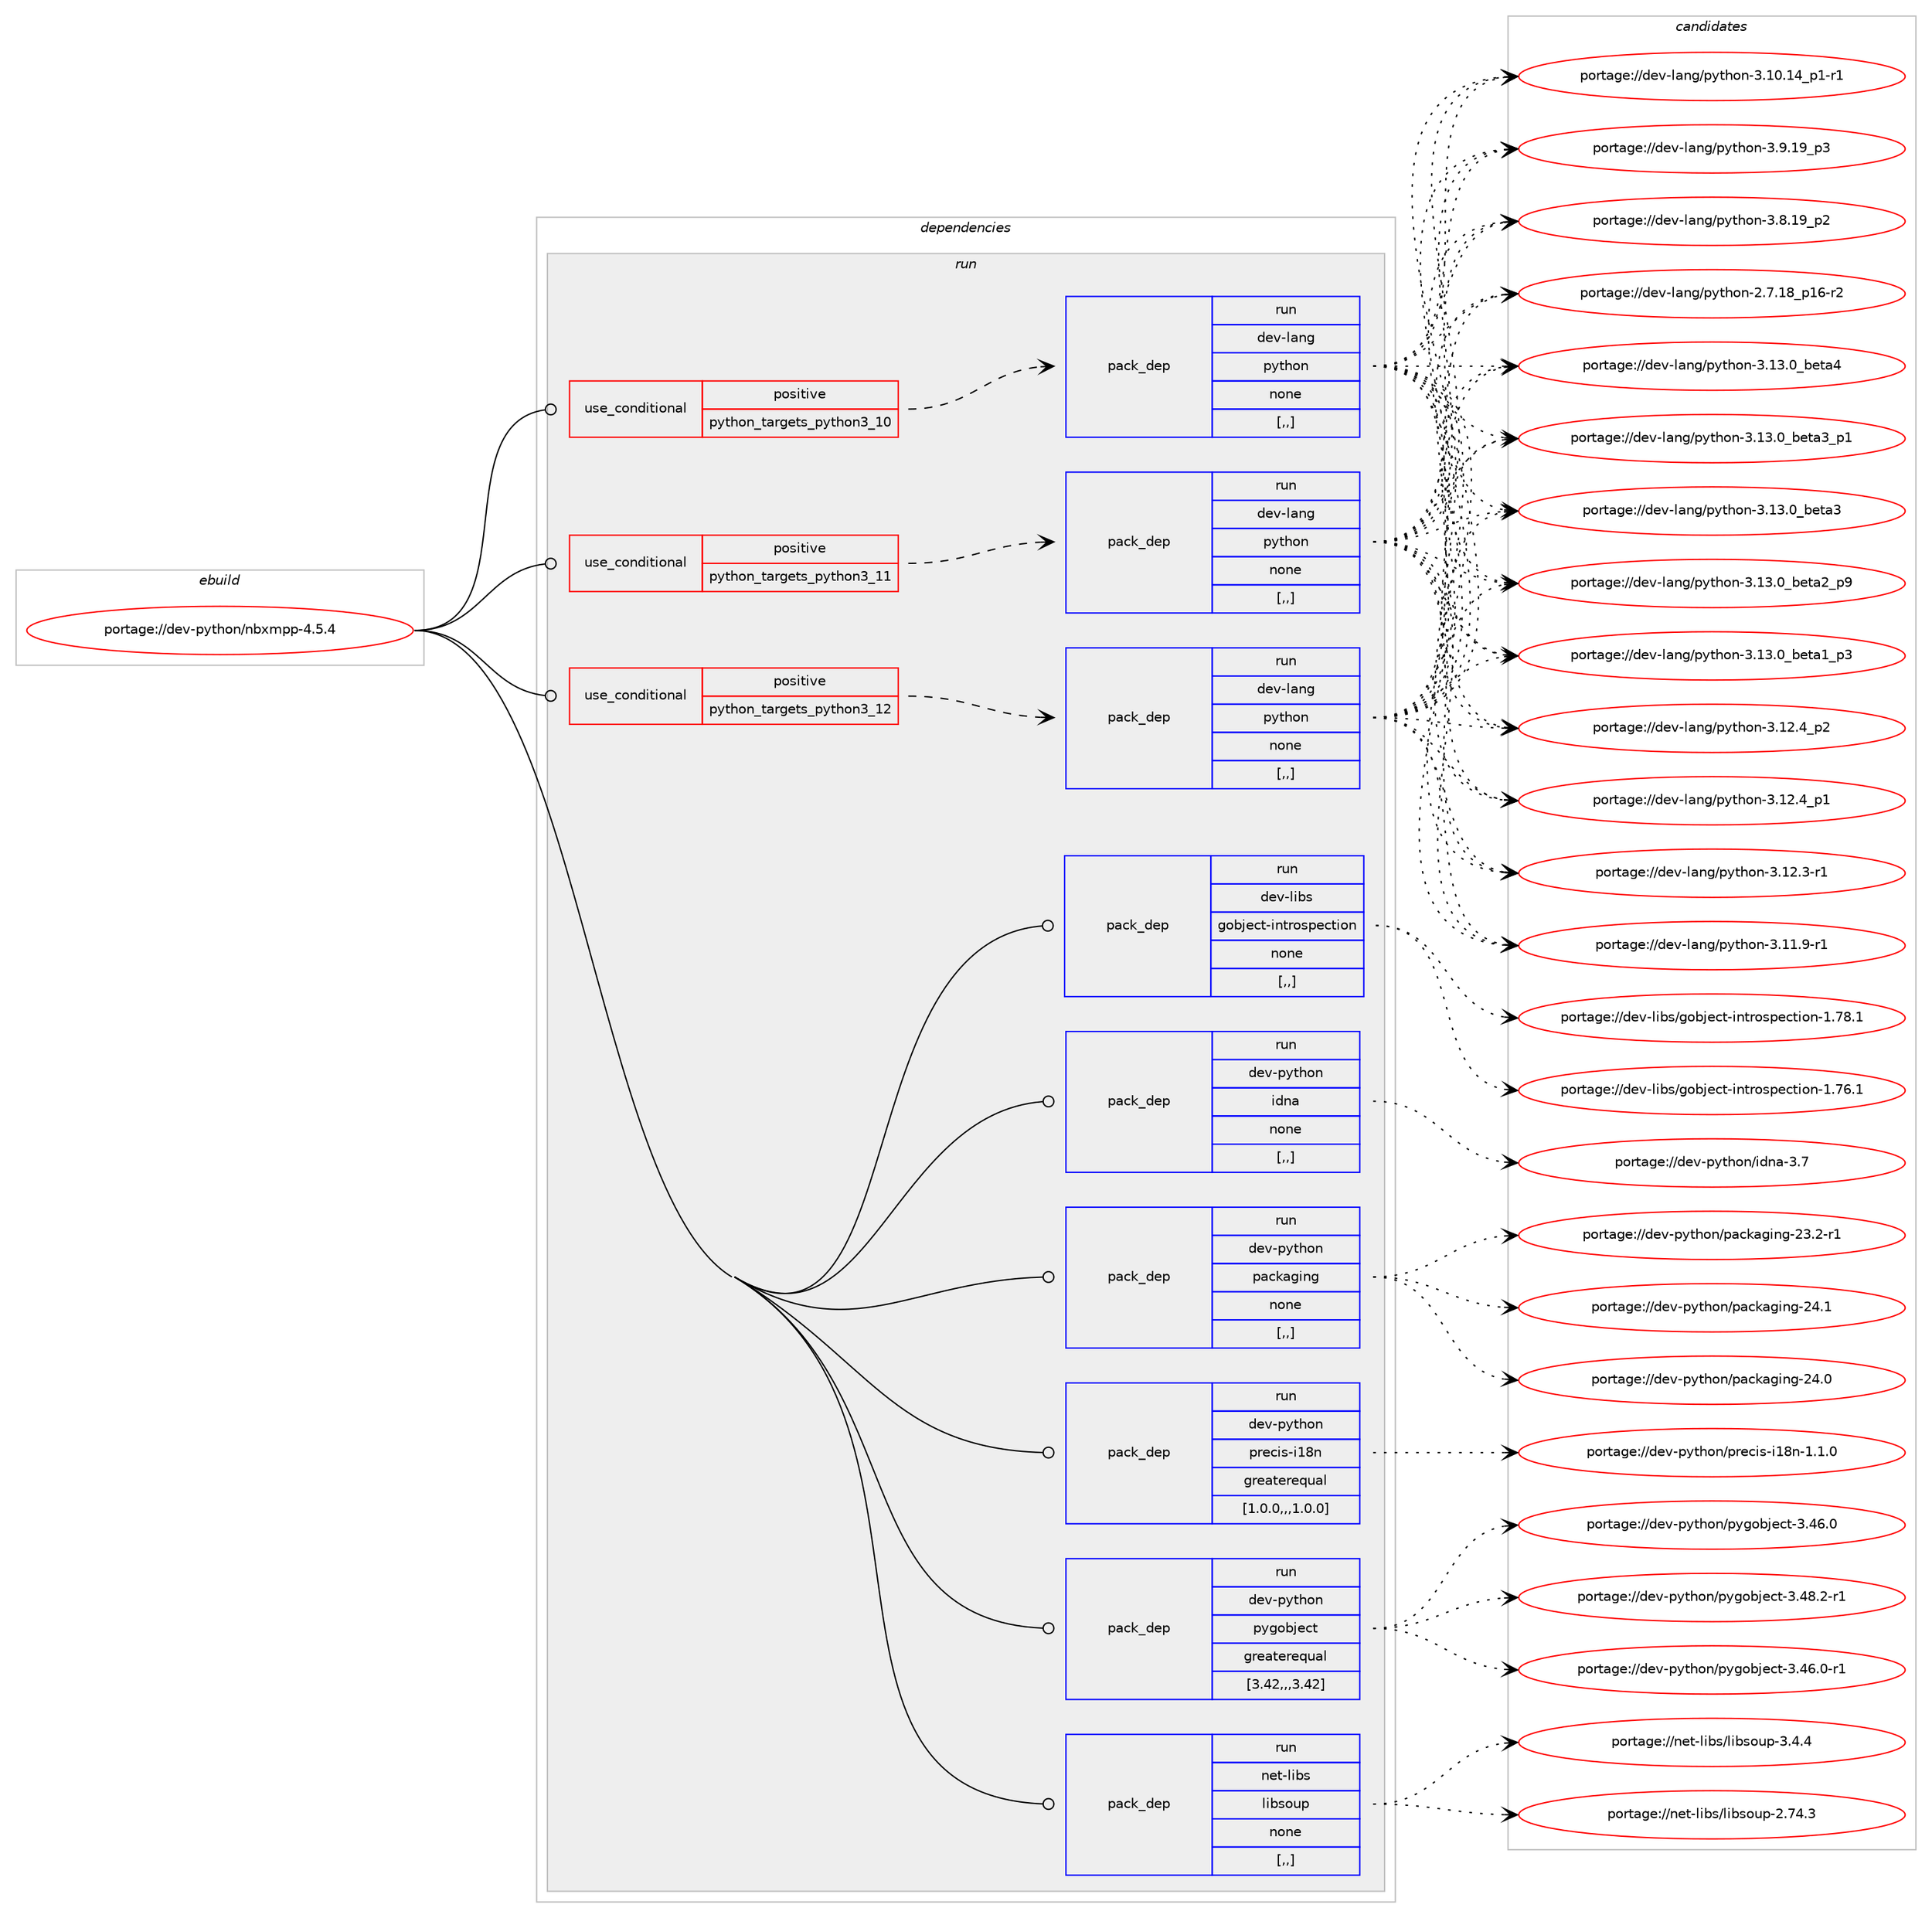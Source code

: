 digraph prolog {

# *************
# Graph options
# *************

newrank=true;
concentrate=true;
compound=true;
graph [rankdir=LR,fontname=Helvetica,fontsize=10,ranksep=1.5];#, ranksep=2.5, nodesep=0.2];
edge  [arrowhead=vee];
node  [fontname=Helvetica,fontsize=10];

# **********
# The ebuild
# **********

subgraph cluster_leftcol {
color=gray;
label=<<i>ebuild</i>>;
id [label="portage://dev-python/nbxmpp-4.5.4", color=red, width=4, href="../dev-python/nbxmpp-4.5.4.svg"];
}

# ****************
# The dependencies
# ****************

subgraph cluster_midcol {
color=gray;
label=<<i>dependencies</i>>;
subgraph cluster_compile {
fillcolor="#eeeeee";
style=filled;
label=<<i>compile</i>>;
}
subgraph cluster_compileandrun {
fillcolor="#eeeeee";
style=filled;
label=<<i>compile and run</i>>;
}
subgraph cluster_run {
fillcolor="#eeeeee";
style=filled;
label=<<i>run</i>>;
subgraph cond35276 {
dependency152598 [label=<<TABLE BORDER="0" CELLBORDER="1" CELLSPACING="0" CELLPADDING="4"><TR><TD ROWSPAN="3" CELLPADDING="10">use_conditional</TD></TR><TR><TD>positive</TD></TR><TR><TD>python_targets_python3_10</TD></TR></TABLE>>, shape=none, color=red];
subgraph pack116072 {
dependency152599 [label=<<TABLE BORDER="0" CELLBORDER="1" CELLSPACING="0" CELLPADDING="4" WIDTH="220"><TR><TD ROWSPAN="6" CELLPADDING="30">pack_dep</TD></TR><TR><TD WIDTH="110">run</TD></TR><TR><TD>dev-lang</TD></TR><TR><TD>python</TD></TR><TR><TD>none</TD></TR><TR><TD>[,,]</TD></TR></TABLE>>, shape=none, color=blue];
}
dependency152598:e -> dependency152599:w [weight=20,style="dashed",arrowhead="vee"];
}
id:e -> dependency152598:w [weight=20,style="solid",arrowhead="odot"];
subgraph cond35277 {
dependency152600 [label=<<TABLE BORDER="0" CELLBORDER="1" CELLSPACING="0" CELLPADDING="4"><TR><TD ROWSPAN="3" CELLPADDING="10">use_conditional</TD></TR><TR><TD>positive</TD></TR><TR><TD>python_targets_python3_11</TD></TR></TABLE>>, shape=none, color=red];
subgraph pack116073 {
dependency152601 [label=<<TABLE BORDER="0" CELLBORDER="1" CELLSPACING="0" CELLPADDING="4" WIDTH="220"><TR><TD ROWSPAN="6" CELLPADDING="30">pack_dep</TD></TR><TR><TD WIDTH="110">run</TD></TR><TR><TD>dev-lang</TD></TR><TR><TD>python</TD></TR><TR><TD>none</TD></TR><TR><TD>[,,]</TD></TR></TABLE>>, shape=none, color=blue];
}
dependency152600:e -> dependency152601:w [weight=20,style="dashed",arrowhead="vee"];
}
id:e -> dependency152600:w [weight=20,style="solid",arrowhead="odot"];
subgraph cond35278 {
dependency152602 [label=<<TABLE BORDER="0" CELLBORDER="1" CELLSPACING="0" CELLPADDING="4"><TR><TD ROWSPAN="3" CELLPADDING="10">use_conditional</TD></TR><TR><TD>positive</TD></TR><TR><TD>python_targets_python3_12</TD></TR></TABLE>>, shape=none, color=red];
subgraph pack116074 {
dependency152603 [label=<<TABLE BORDER="0" CELLBORDER="1" CELLSPACING="0" CELLPADDING="4" WIDTH="220"><TR><TD ROWSPAN="6" CELLPADDING="30">pack_dep</TD></TR><TR><TD WIDTH="110">run</TD></TR><TR><TD>dev-lang</TD></TR><TR><TD>python</TD></TR><TR><TD>none</TD></TR><TR><TD>[,,]</TD></TR></TABLE>>, shape=none, color=blue];
}
dependency152602:e -> dependency152603:w [weight=20,style="dashed",arrowhead="vee"];
}
id:e -> dependency152602:w [weight=20,style="solid",arrowhead="odot"];
subgraph pack116075 {
dependency152604 [label=<<TABLE BORDER="0" CELLBORDER="1" CELLSPACING="0" CELLPADDING="4" WIDTH="220"><TR><TD ROWSPAN="6" CELLPADDING="30">pack_dep</TD></TR><TR><TD WIDTH="110">run</TD></TR><TR><TD>dev-libs</TD></TR><TR><TD>gobject-introspection</TD></TR><TR><TD>none</TD></TR><TR><TD>[,,]</TD></TR></TABLE>>, shape=none, color=blue];
}
id:e -> dependency152604:w [weight=20,style="solid",arrowhead="odot"];
subgraph pack116076 {
dependency152605 [label=<<TABLE BORDER="0" CELLBORDER="1" CELLSPACING="0" CELLPADDING="4" WIDTH="220"><TR><TD ROWSPAN="6" CELLPADDING="30">pack_dep</TD></TR><TR><TD WIDTH="110">run</TD></TR><TR><TD>dev-python</TD></TR><TR><TD>idna</TD></TR><TR><TD>none</TD></TR><TR><TD>[,,]</TD></TR></TABLE>>, shape=none, color=blue];
}
id:e -> dependency152605:w [weight=20,style="solid",arrowhead="odot"];
subgraph pack116077 {
dependency152606 [label=<<TABLE BORDER="0" CELLBORDER="1" CELLSPACING="0" CELLPADDING="4" WIDTH="220"><TR><TD ROWSPAN="6" CELLPADDING="30">pack_dep</TD></TR><TR><TD WIDTH="110">run</TD></TR><TR><TD>dev-python</TD></TR><TR><TD>packaging</TD></TR><TR><TD>none</TD></TR><TR><TD>[,,]</TD></TR></TABLE>>, shape=none, color=blue];
}
id:e -> dependency152606:w [weight=20,style="solid",arrowhead="odot"];
subgraph pack116078 {
dependency152607 [label=<<TABLE BORDER="0" CELLBORDER="1" CELLSPACING="0" CELLPADDING="4" WIDTH="220"><TR><TD ROWSPAN="6" CELLPADDING="30">pack_dep</TD></TR><TR><TD WIDTH="110">run</TD></TR><TR><TD>dev-python</TD></TR><TR><TD>precis-i18n</TD></TR><TR><TD>greaterequal</TD></TR><TR><TD>[1.0.0,,,1.0.0]</TD></TR></TABLE>>, shape=none, color=blue];
}
id:e -> dependency152607:w [weight=20,style="solid",arrowhead="odot"];
subgraph pack116079 {
dependency152608 [label=<<TABLE BORDER="0" CELLBORDER="1" CELLSPACING="0" CELLPADDING="4" WIDTH="220"><TR><TD ROWSPAN="6" CELLPADDING="30">pack_dep</TD></TR><TR><TD WIDTH="110">run</TD></TR><TR><TD>dev-python</TD></TR><TR><TD>pygobject</TD></TR><TR><TD>greaterequal</TD></TR><TR><TD>[3.42,,,3.42]</TD></TR></TABLE>>, shape=none, color=blue];
}
id:e -> dependency152608:w [weight=20,style="solid",arrowhead="odot"];
subgraph pack116080 {
dependency152609 [label=<<TABLE BORDER="0" CELLBORDER="1" CELLSPACING="0" CELLPADDING="4" WIDTH="220"><TR><TD ROWSPAN="6" CELLPADDING="30">pack_dep</TD></TR><TR><TD WIDTH="110">run</TD></TR><TR><TD>net-libs</TD></TR><TR><TD>libsoup</TD></TR><TR><TD>none</TD></TR><TR><TD>[,,]</TD></TR></TABLE>>, shape=none, color=blue];
}
id:e -> dependency152609:w [weight=20,style="solid",arrowhead="odot"];
}
}

# **************
# The candidates
# **************

subgraph cluster_choices {
rank=same;
color=gray;
label=<<i>candidates</i>>;

subgraph choice116072 {
color=black;
nodesep=1;
choice1001011184510897110103471121211161041111104551464951464895981011169752 [label="portage://dev-lang/python-3.13.0_beta4", color=red, width=4,href="../dev-lang/python-3.13.0_beta4.svg"];
choice10010111845108971101034711212111610411111045514649514648959810111697519511249 [label="portage://dev-lang/python-3.13.0_beta3_p1", color=red, width=4,href="../dev-lang/python-3.13.0_beta3_p1.svg"];
choice1001011184510897110103471121211161041111104551464951464895981011169751 [label="portage://dev-lang/python-3.13.0_beta3", color=red, width=4,href="../dev-lang/python-3.13.0_beta3.svg"];
choice10010111845108971101034711212111610411111045514649514648959810111697509511257 [label="portage://dev-lang/python-3.13.0_beta2_p9", color=red, width=4,href="../dev-lang/python-3.13.0_beta2_p9.svg"];
choice10010111845108971101034711212111610411111045514649514648959810111697499511251 [label="portage://dev-lang/python-3.13.0_beta1_p3", color=red, width=4,href="../dev-lang/python-3.13.0_beta1_p3.svg"];
choice100101118451089711010347112121116104111110455146495046529511250 [label="portage://dev-lang/python-3.12.4_p2", color=red, width=4,href="../dev-lang/python-3.12.4_p2.svg"];
choice100101118451089711010347112121116104111110455146495046529511249 [label="portage://dev-lang/python-3.12.4_p1", color=red, width=4,href="../dev-lang/python-3.12.4_p1.svg"];
choice100101118451089711010347112121116104111110455146495046514511449 [label="portage://dev-lang/python-3.12.3-r1", color=red, width=4,href="../dev-lang/python-3.12.3-r1.svg"];
choice100101118451089711010347112121116104111110455146494946574511449 [label="portage://dev-lang/python-3.11.9-r1", color=red, width=4,href="../dev-lang/python-3.11.9-r1.svg"];
choice100101118451089711010347112121116104111110455146494846495295112494511449 [label="portage://dev-lang/python-3.10.14_p1-r1", color=red, width=4,href="../dev-lang/python-3.10.14_p1-r1.svg"];
choice100101118451089711010347112121116104111110455146574649579511251 [label="portage://dev-lang/python-3.9.19_p3", color=red, width=4,href="../dev-lang/python-3.9.19_p3.svg"];
choice100101118451089711010347112121116104111110455146564649579511250 [label="portage://dev-lang/python-3.8.19_p2", color=red, width=4,href="../dev-lang/python-3.8.19_p2.svg"];
choice100101118451089711010347112121116104111110455046554649569511249544511450 [label="portage://dev-lang/python-2.7.18_p16-r2", color=red, width=4,href="../dev-lang/python-2.7.18_p16-r2.svg"];
dependency152599:e -> choice1001011184510897110103471121211161041111104551464951464895981011169752:w [style=dotted,weight="100"];
dependency152599:e -> choice10010111845108971101034711212111610411111045514649514648959810111697519511249:w [style=dotted,weight="100"];
dependency152599:e -> choice1001011184510897110103471121211161041111104551464951464895981011169751:w [style=dotted,weight="100"];
dependency152599:e -> choice10010111845108971101034711212111610411111045514649514648959810111697509511257:w [style=dotted,weight="100"];
dependency152599:e -> choice10010111845108971101034711212111610411111045514649514648959810111697499511251:w [style=dotted,weight="100"];
dependency152599:e -> choice100101118451089711010347112121116104111110455146495046529511250:w [style=dotted,weight="100"];
dependency152599:e -> choice100101118451089711010347112121116104111110455146495046529511249:w [style=dotted,weight="100"];
dependency152599:e -> choice100101118451089711010347112121116104111110455146495046514511449:w [style=dotted,weight="100"];
dependency152599:e -> choice100101118451089711010347112121116104111110455146494946574511449:w [style=dotted,weight="100"];
dependency152599:e -> choice100101118451089711010347112121116104111110455146494846495295112494511449:w [style=dotted,weight="100"];
dependency152599:e -> choice100101118451089711010347112121116104111110455146574649579511251:w [style=dotted,weight="100"];
dependency152599:e -> choice100101118451089711010347112121116104111110455146564649579511250:w [style=dotted,weight="100"];
dependency152599:e -> choice100101118451089711010347112121116104111110455046554649569511249544511450:w [style=dotted,weight="100"];
}
subgraph choice116073 {
color=black;
nodesep=1;
choice1001011184510897110103471121211161041111104551464951464895981011169752 [label="portage://dev-lang/python-3.13.0_beta4", color=red, width=4,href="../dev-lang/python-3.13.0_beta4.svg"];
choice10010111845108971101034711212111610411111045514649514648959810111697519511249 [label="portage://dev-lang/python-3.13.0_beta3_p1", color=red, width=4,href="../dev-lang/python-3.13.0_beta3_p1.svg"];
choice1001011184510897110103471121211161041111104551464951464895981011169751 [label="portage://dev-lang/python-3.13.0_beta3", color=red, width=4,href="../dev-lang/python-3.13.0_beta3.svg"];
choice10010111845108971101034711212111610411111045514649514648959810111697509511257 [label="portage://dev-lang/python-3.13.0_beta2_p9", color=red, width=4,href="../dev-lang/python-3.13.0_beta2_p9.svg"];
choice10010111845108971101034711212111610411111045514649514648959810111697499511251 [label="portage://dev-lang/python-3.13.0_beta1_p3", color=red, width=4,href="../dev-lang/python-3.13.0_beta1_p3.svg"];
choice100101118451089711010347112121116104111110455146495046529511250 [label="portage://dev-lang/python-3.12.4_p2", color=red, width=4,href="../dev-lang/python-3.12.4_p2.svg"];
choice100101118451089711010347112121116104111110455146495046529511249 [label="portage://dev-lang/python-3.12.4_p1", color=red, width=4,href="../dev-lang/python-3.12.4_p1.svg"];
choice100101118451089711010347112121116104111110455146495046514511449 [label="portage://dev-lang/python-3.12.3-r1", color=red, width=4,href="../dev-lang/python-3.12.3-r1.svg"];
choice100101118451089711010347112121116104111110455146494946574511449 [label="portage://dev-lang/python-3.11.9-r1", color=red, width=4,href="../dev-lang/python-3.11.9-r1.svg"];
choice100101118451089711010347112121116104111110455146494846495295112494511449 [label="portage://dev-lang/python-3.10.14_p1-r1", color=red, width=4,href="../dev-lang/python-3.10.14_p1-r1.svg"];
choice100101118451089711010347112121116104111110455146574649579511251 [label="portage://dev-lang/python-3.9.19_p3", color=red, width=4,href="../dev-lang/python-3.9.19_p3.svg"];
choice100101118451089711010347112121116104111110455146564649579511250 [label="portage://dev-lang/python-3.8.19_p2", color=red, width=4,href="../dev-lang/python-3.8.19_p2.svg"];
choice100101118451089711010347112121116104111110455046554649569511249544511450 [label="portage://dev-lang/python-2.7.18_p16-r2", color=red, width=4,href="../dev-lang/python-2.7.18_p16-r2.svg"];
dependency152601:e -> choice1001011184510897110103471121211161041111104551464951464895981011169752:w [style=dotted,weight="100"];
dependency152601:e -> choice10010111845108971101034711212111610411111045514649514648959810111697519511249:w [style=dotted,weight="100"];
dependency152601:e -> choice1001011184510897110103471121211161041111104551464951464895981011169751:w [style=dotted,weight="100"];
dependency152601:e -> choice10010111845108971101034711212111610411111045514649514648959810111697509511257:w [style=dotted,weight="100"];
dependency152601:e -> choice10010111845108971101034711212111610411111045514649514648959810111697499511251:w [style=dotted,weight="100"];
dependency152601:e -> choice100101118451089711010347112121116104111110455146495046529511250:w [style=dotted,weight="100"];
dependency152601:e -> choice100101118451089711010347112121116104111110455146495046529511249:w [style=dotted,weight="100"];
dependency152601:e -> choice100101118451089711010347112121116104111110455146495046514511449:w [style=dotted,weight="100"];
dependency152601:e -> choice100101118451089711010347112121116104111110455146494946574511449:w [style=dotted,weight="100"];
dependency152601:e -> choice100101118451089711010347112121116104111110455146494846495295112494511449:w [style=dotted,weight="100"];
dependency152601:e -> choice100101118451089711010347112121116104111110455146574649579511251:w [style=dotted,weight="100"];
dependency152601:e -> choice100101118451089711010347112121116104111110455146564649579511250:w [style=dotted,weight="100"];
dependency152601:e -> choice100101118451089711010347112121116104111110455046554649569511249544511450:w [style=dotted,weight="100"];
}
subgraph choice116074 {
color=black;
nodesep=1;
choice1001011184510897110103471121211161041111104551464951464895981011169752 [label="portage://dev-lang/python-3.13.0_beta4", color=red, width=4,href="../dev-lang/python-3.13.0_beta4.svg"];
choice10010111845108971101034711212111610411111045514649514648959810111697519511249 [label="portage://dev-lang/python-3.13.0_beta3_p1", color=red, width=4,href="../dev-lang/python-3.13.0_beta3_p1.svg"];
choice1001011184510897110103471121211161041111104551464951464895981011169751 [label="portage://dev-lang/python-3.13.0_beta3", color=red, width=4,href="../dev-lang/python-3.13.0_beta3.svg"];
choice10010111845108971101034711212111610411111045514649514648959810111697509511257 [label="portage://dev-lang/python-3.13.0_beta2_p9", color=red, width=4,href="../dev-lang/python-3.13.0_beta2_p9.svg"];
choice10010111845108971101034711212111610411111045514649514648959810111697499511251 [label="portage://dev-lang/python-3.13.0_beta1_p3", color=red, width=4,href="../dev-lang/python-3.13.0_beta1_p3.svg"];
choice100101118451089711010347112121116104111110455146495046529511250 [label="portage://dev-lang/python-3.12.4_p2", color=red, width=4,href="../dev-lang/python-3.12.4_p2.svg"];
choice100101118451089711010347112121116104111110455146495046529511249 [label="portage://dev-lang/python-3.12.4_p1", color=red, width=4,href="../dev-lang/python-3.12.4_p1.svg"];
choice100101118451089711010347112121116104111110455146495046514511449 [label="portage://dev-lang/python-3.12.3-r1", color=red, width=4,href="../dev-lang/python-3.12.3-r1.svg"];
choice100101118451089711010347112121116104111110455146494946574511449 [label="portage://dev-lang/python-3.11.9-r1", color=red, width=4,href="../dev-lang/python-3.11.9-r1.svg"];
choice100101118451089711010347112121116104111110455146494846495295112494511449 [label="portage://dev-lang/python-3.10.14_p1-r1", color=red, width=4,href="../dev-lang/python-3.10.14_p1-r1.svg"];
choice100101118451089711010347112121116104111110455146574649579511251 [label="portage://dev-lang/python-3.9.19_p3", color=red, width=4,href="../dev-lang/python-3.9.19_p3.svg"];
choice100101118451089711010347112121116104111110455146564649579511250 [label="portage://dev-lang/python-3.8.19_p2", color=red, width=4,href="../dev-lang/python-3.8.19_p2.svg"];
choice100101118451089711010347112121116104111110455046554649569511249544511450 [label="portage://dev-lang/python-2.7.18_p16-r2", color=red, width=4,href="../dev-lang/python-2.7.18_p16-r2.svg"];
dependency152603:e -> choice1001011184510897110103471121211161041111104551464951464895981011169752:w [style=dotted,weight="100"];
dependency152603:e -> choice10010111845108971101034711212111610411111045514649514648959810111697519511249:w [style=dotted,weight="100"];
dependency152603:e -> choice1001011184510897110103471121211161041111104551464951464895981011169751:w [style=dotted,weight="100"];
dependency152603:e -> choice10010111845108971101034711212111610411111045514649514648959810111697509511257:w [style=dotted,weight="100"];
dependency152603:e -> choice10010111845108971101034711212111610411111045514649514648959810111697499511251:w [style=dotted,weight="100"];
dependency152603:e -> choice100101118451089711010347112121116104111110455146495046529511250:w [style=dotted,weight="100"];
dependency152603:e -> choice100101118451089711010347112121116104111110455146495046529511249:w [style=dotted,weight="100"];
dependency152603:e -> choice100101118451089711010347112121116104111110455146495046514511449:w [style=dotted,weight="100"];
dependency152603:e -> choice100101118451089711010347112121116104111110455146494946574511449:w [style=dotted,weight="100"];
dependency152603:e -> choice100101118451089711010347112121116104111110455146494846495295112494511449:w [style=dotted,weight="100"];
dependency152603:e -> choice100101118451089711010347112121116104111110455146574649579511251:w [style=dotted,weight="100"];
dependency152603:e -> choice100101118451089711010347112121116104111110455146564649579511250:w [style=dotted,weight="100"];
dependency152603:e -> choice100101118451089711010347112121116104111110455046554649569511249544511450:w [style=dotted,weight="100"];
}
subgraph choice116075 {
color=black;
nodesep=1;
choice1001011184510810598115471031119810610199116451051101161141111151121019911610511111045494655564649 [label="portage://dev-libs/gobject-introspection-1.78.1", color=red, width=4,href="../dev-libs/gobject-introspection-1.78.1.svg"];
choice1001011184510810598115471031119810610199116451051101161141111151121019911610511111045494655544649 [label="portage://dev-libs/gobject-introspection-1.76.1", color=red, width=4,href="../dev-libs/gobject-introspection-1.76.1.svg"];
dependency152604:e -> choice1001011184510810598115471031119810610199116451051101161141111151121019911610511111045494655564649:w [style=dotted,weight="100"];
dependency152604:e -> choice1001011184510810598115471031119810610199116451051101161141111151121019911610511111045494655544649:w [style=dotted,weight="100"];
}
subgraph choice116076 {
color=black;
nodesep=1;
choice10010111845112121116104111110471051001109745514655 [label="portage://dev-python/idna-3.7", color=red, width=4,href="../dev-python/idna-3.7.svg"];
dependency152605:e -> choice10010111845112121116104111110471051001109745514655:w [style=dotted,weight="100"];
}
subgraph choice116077 {
color=black;
nodesep=1;
choice10010111845112121116104111110471129799107971031051101034550524649 [label="portage://dev-python/packaging-24.1", color=red, width=4,href="../dev-python/packaging-24.1.svg"];
choice10010111845112121116104111110471129799107971031051101034550524648 [label="portage://dev-python/packaging-24.0", color=red, width=4,href="../dev-python/packaging-24.0.svg"];
choice100101118451121211161041111104711297991079710310511010345505146504511449 [label="portage://dev-python/packaging-23.2-r1", color=red, width=4,href="../dev-python/packaging-23.2-r1.svg"];
dependency152606:e -> choice10010111845112121116104111110471129799107971031051101034550524649:w [style=dotted,weight="100"];
dependency152606:e -> choice10010111845112121116104111110471129799107971031051101034550524648:w [style=dotted,weight="100"];
dependency152606:e -> choice100101118451121211161041111104711297991079710310511010345505146504511449:w [style=dotted,weight="100"];
}
subgraph choice116078 {
color=black;
nodesep=1;
choice100101118451121211161041111104711211410199105115451054956110454946494648 [label="portage://dev-python/precis-i18n-1.1.0", color=red, width=4,href="../dev-python/precis-i18n-1.1.0.svg"];
dependency152607:e -> choice100101118451121211161041111104711211410199105115451054956110454946494648:w [style=dotted,weight="100"];
}
subgraph choice116079 {
color=black;
nodesep=1;
choice10010111845112121116104111110471121211031119810610199116455146525646504511449 [label="portage://dev-python/pygobject-3.48.2-r1", color=red, width=4,href="../dev-python/pygobject-3.48.2-r1.svg"];
choice10010111845112121116104111110471121211031119810610199116455146525446484511449 [label="portage://dev-python/pygobject-3.46.0-r1", color=red, width=4,href="../dev-python/pygobject-3.46.0-r1.svg"];
choice1001011184511212111610411111047112121103111981061019911645514652544648 [label="portage://dev-python/pygobject-3.46.0", color=red, width=4,href="../dev-python/pygobject-3.46.0.svg"];
dependency152608:e -> choice10010111845112121116104111110471121211031119810610199116455146525646504511449:w [style=dotted,weight="100"];
dependency152608:e -> choice10010111845112121116104111110471121211031119810610199116455146525446484511449:w [style=dotted,weight="100"];
dependency152608:e -> choice1001011184511212111610411111047112121103111981061019911645514652544648:w [style=dotted,weight="100"];
}
subgraph choice116080 {
color=black;
nodesep=1;
choice11010111645108105981154710810598115111117112455146524652 [label="portage://net-libs/libsoup-3.4.4", color=red, width=4,href="../net-libs/libsoup-3.4.4.svg"];
choice1101011164510810598115471081059811511111711245504655524651 [label="portage://net-libs/libsoup-2.74.3", color=red, width=4,href="../net-libs/libsoup-2.74.3.svg"];
dependency152609:e -> choice11010111645108105981154710810598115111117112455146524652:w [style=dotted,weight="100"];
dependency152609:e -> choice1101011164510810598115471081059811511111711245504655524651:w [style=dotted,weight="100"];
}
}

}
